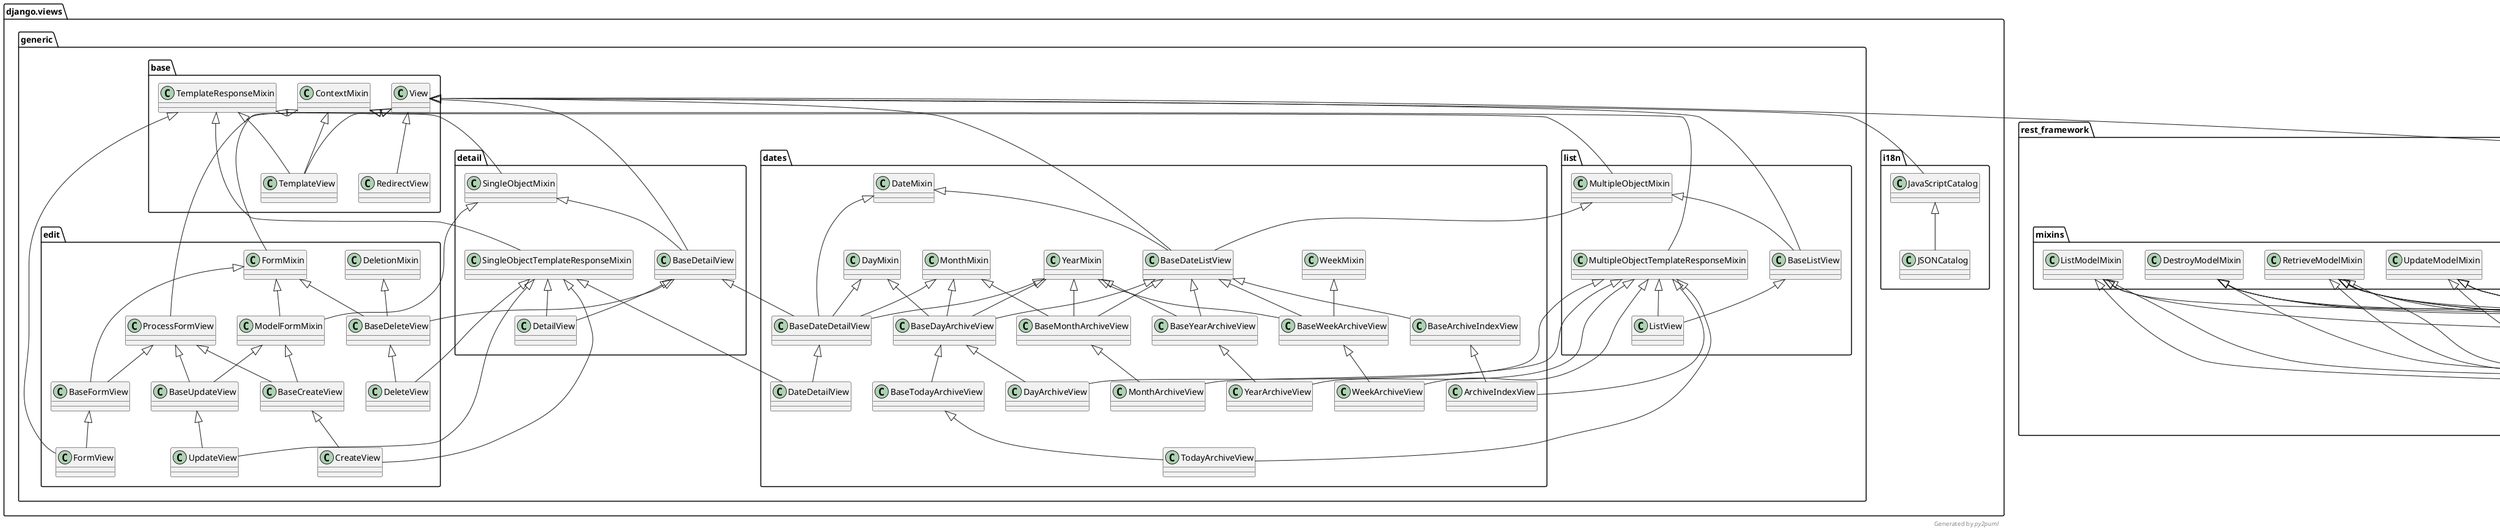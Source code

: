 @startuml all_views
!pragma useIntermediatePackages false

class django.views.generic.base.View {
}
class django.views.generic.base.ContextMixin {
}
class django.views.generic.base.RedirectView {
}
class django.views.generic.base.TemplateResponseMixin {
}
class django.views.generic.base.TemplateView {
}
class django.views.generic.dates.ArchiveIndexView {
}
class django.views.generic.dates.BaseArchiveIndexView {
}
class django.views.generic.dates.BaseDateDetailView {
}
class django.views.generic.dates.BaseDateListView {
}
class django.views.generic.dates.BaseDayArchiveView {
}
class django.views.generic.detail.BaseDetailView {
}
class django.views.generic.dates.BaseMonthArchiveView {
}
class django.views.generic.dates.BaseTodayArchiveView {
}
class django.views.generic.dates.BaseWeekArchiveView {
}
class django.views.generic.dates.BaseYearArchiveView {
}
class django.views.generic.dates.DateDetailView {
}
class django.views.generic.dates.DateMixin {
}
class django.views.generic.dates.DayArchiveView {
}
class django.views.generic.dates.DayMixin {
}
class django.views.generic.dates.MonthArchiveView {
}
class django.views.generic.dates.MonthMixin {
}
class django.views.generic.list.MultipleObjectMixin {
}
class django.views.generic.list.MultipleObjectTemplateResponseMixin {
}
class django.views.generic.detail.SingleObjectTemplateResponseMixin {
}
class django.views.generic.dates.TodayArchiveView {
}
class django.views.generic.dates.WeekArchiveView {
}
class django.views.generic.dates.WeekMixin {
}
class django.views.generic.dates.YearArchiveView {
}
class django.views.generic.dates.YearMixin {
}
class django.views.generic.detail.DetailView {
}
class django.views.generic.detail.SingleObjectMixin {
}
class django.views.generic.edit.BaseCreateView {
}
class django.views.generic.edit.BaseDeleteView {
}
class django.views.generic.edit.BaseFormView {
}
class django.views.generic.edit.BaseUpdateView {
}
class django.views.generic.edit.CreateView {
}
class django.views.generic.edit.DeleteView {
}
class django.views.generic.edit.DeletionMixin {
}
class django.views.generic.edit.FormMixin {
}
class django.views.generic.edit.FormView {
}
class django.views.generic.edit.ModelFormMixin {
}
class django.views.generic.edit.ProcessFormView {
}
class django.views.generic.edit.UpdateView {
}
class django.views.generic.list.BaseListView {
}
class django.views.generic.list.ListView {
}
class django.views.i18n.JSONCatalog {
}
class django.views.i18n.JavaScriptCatalog {
}
django.views.generic.base.View <|-- django.views.generic.base.RedirectView
django.views.generic.base.TemplateResponseMixin <|-- django.views.generic.base.TemplateView
django.views.generic.base.ContextMixin <|-- django.views.generic.base.TemplateView
django.views.generic.base.View <|-- django.views.generic.base.TemplateView
django.views.generic.list.MultipleObjectTemplateResponseMixin <|-- django.views.generic.dates.ArchiveIndexView
django.views.generic.dates.BaseArchiveIndexView <|-- django.views.generic.dates.ArchiveIndexView
django.views.generic.dates.BaseDateListView <|-- django.views.generic.dates.BaseArchiveIndexView
django.views.generic.dates.YearMixin <|-- django.views.generic.dates.BaseDateDetailView
django.views.generic.dates.MonthMixin <|-- django.views.generic.dates.BaseDateDetailView
django.views.generic.dates.DayMixin <|-- django.views.generic.dates.BaseDateDetailView
django.views.generic.dates.DateMixin <|-- django.views.generic.dates.BaseDateDetailView
django.views.generic.detail.BaseDetailView <|-- django.views.generic.dates.BaseDateDetailView
django.views.generic.list.MultipleObjectMixin <|-- django.views.generic.dates.BaseDateListView
django.views.generic.dates.DateMixin <|-- django.views.generic.dates.BaseDateListView
django.views.generic.base.View <|-- django.views.generic.dates.BaseDateListView
django.views.generic.dates.YearMixin <|-- django.views.generic.dates.BaseDayArchiveView
django.views.generic.dates.MonthMixin <|-- django.views.generic.dates.BaseDayArchiveView
django.views.generic.dates.DayMixin <|-- django.views.generic.dates.BaseDayArchiveView
django.views.generic.dates.BaseDateListView <|-- django.views.generic.dates.BaseDayArchiveView
django.views.generic.detail.SingleObjectMixin <|-- django.views.generic.detail.BaseDetailView
django.views.generic.base.View <|-- django.views.generic.detail.BaseDetailView
django.views.generic.dates.YearMixin <|-- django.views.generic.dates.BaseMonthArchiveView
django.views.generic.dates.MonthMixin <|-- django.views.generic.dates.BaseMonthArchiveView
django.views.generic.dates.BaseDateListView <|-- django.views.generic.dates.BaseMonthArchiveView
django.views.generic.dates.BaseDayArchiveView <|-- django.views.generic.dates.BaseTodayArchiveView
django.views.generic.dates.YearMixin <|-- django.views.generic.dates.BaseWeekArchiveView
django.views.generic.dates.WeekMixin <|-- django.views.generic.dates.BaseWeekArchiveView
django.views.generic.dates.BaseDateListView <|-- django.views.generic.dates.BaseWeekArchiveView
django.views.generic.dates.YearMixin <|-- django.views.generic.dates.BaseYearArchiveView
django.views.generic.dates.BaseDateListView <|-- django.views.generic.dates.BaseYearArchiveView
django.views.generic.detail.SingleObjectTemplateResponseMixin <|-- django.views.generic.dates.DateDetailView
django.views.generic.dates.BaseDateDetailView <|-- django.views.generic.dates.DateDetailView
django.views.generic.list.MultipleObjectTemplateResponseMixin <|-- django.views.generic.dates.DayArchiveView
django.views.generic.dates.BaseDayArchiveView <|-- django.views.generic.dates.DayArchiveView
django.views.generic.list.MultipleObjectTemplateResponseMixin <|-- django.views.generic.dates.MonthArchiveView
django.views.generic.dates.BaseMonthArchiveView <|-- django.views.generic.dates.MonthArchiveView
django.views.generic.base.ContextMixin <|-- django.views.generic.list.MultipleObjectMixin
django.views.generic.base.TemplateResponseMixin <|-- django.views.generic.list.MultipleObjectTemplateResponseMixin
django.views.generic.base.TemplateResponseMixin <|-- django.views.generic.detail.SingleObjectTemplateResponseMixin
django.views.generic.list.MultipleObjectTemplateResponseMixin <|-- django.views.generic.dates.TodayArchiveView
django.views.generic.dates.BaseTodayArchiveView <|-- django.views.generic.dates.TodayArchiveView
django.views.generic.list.MultipleObjectTemplateResponseMixin <|-- django.views.generic.dates.WeekArchiveView
django.views.generic.dates.BaseWeekArchiveView <|-- django.views.generic.dates.WeekArchiveView
django.views.generic.list.MultipleObjectTemplateResponseMixin <|-- django.views.generic.dates.YearArchiveView
django.views.generic.dates.BaseYearArchiveView <|-- django.views.generic.dates.YearArchiveView
django.views.generic.detail.SingleObjectTemplateResponseMixin <|-- django.views.generic.detail.DetailView
django.views.generic.detail.BaseDetailView <|-- django.views.generic.detail.DetailView
django.views.generic.base.ContextMixin <|-- django.views.generic.detail.SingleObjectMixin
django.views.generic.edit.ModelFormMixin <|-- django.views.generic.edit.BaseCreateView
django.views.generic.edit.ProcessFormView <|-- django.views.generic.edit.BaseCreateView
django.views.generic.edit.DeletionMixin <|-- django.views.generic.edit.BaseDeleteView
django.views.generic.edit.FormMixin <|-- django.views.generic.edit.BaseDeleteView
django.views.generic.detail.BaseDetailView <|-- django.views.generic.edit.BaseDeleteView
django.views.generic.edit.FormMixin <|-- django.views.generic.edit.BaseFormView
django.views.generic.edit.ProcessFormView <|-- django.views.generic.edit.BaseFormView
django.views.generic.edit.ModelFormMixin <|-- django.views.generic.edit.BaseUpdateView
django.views.generic.edit.ProcessFormView <|-- django.views.generic.edit.BaseUpdateView
django.views.generic.detail.SingleObjectTemplateResponseMixin <|-- django.views.generic.edit.CreateView
django.views.generic.edit.BaseCreateView <|-- django.views.generic.edit.CreateView
django.views.generic.detail.SingleObjectTemplateResponseMixin <|-- django.views.generic.edit.DeleteView
django.views.generic.edit.BaseDeleteView <|-- django.views.generic.edit.DeleteView
django.views.generic.base.ContextMixin <|-- django.views.generic.edit.FormMixin
django.views.generic.base.TemplateResponseMixin <|-- django.views.generic.edit.FormView
django.views.generic.edit.BaseFormView <|-- django.views.generic.edit.FormView
django.views.generic.edit.FormMixin <|-- django.views.generic.edit.ModelFormMixin
django.views.generic.detail.SingleObjectMixin <|-- django.views.generic.edit.ModelFormMixin
django.views.generic.base.View <|-- django.views.generic.edit.ProcessFormView
django.views.generic.detail.SingleObjectTemplateResponseMixin <|-- django.views.generic.edit.UpdateView
django.views.generic.edit.BaseUpdateView <|-- django.views.generic.edit.UpdateView
django.views.generic.list.MultipleObjectMixin <|-- django.views.generic.list.BaseListView
django.views.generic.base.View <|-- django.views.generic.list.BaseListView
django.views.generic.list.MultipleObjectTemplateResponseMixin <|-- django.views.generic.list.ListView
django.views.generic.list.BaseListView <|-- django.views.generic.list.ListView
django.views.i18n.JavaScriptCatalog <|-- django.views.i18n.JSONCatalog
django.views.generic.base.View <|-- django.views.i18n.JavaScriptCatalog





class rest_framework.views.APIView {
}
footer Generated by //py2puml//
django.views.generic.base.View <|-- rest_framework.views.APIView 






class rest_framework.generics.CreateAPIView {
}
class rest_framework.generics.DestroyAPIView {
}
class rest_framework.generics.GenericAPIView {
}
class rest_framework.generics.ListAPIView {
}
class rest_framework.generics.ListCreateAPIView {
}
class rest_framework.generics.RetrieveAPIView {
}
class rest_framework.generics.RetrieveDestroyAPIView {
}
class rest_framework.generics.RetrieveUpdateAPIView {
}
class rest_framework.generics.RetrieveUpdateDestroyAPIView {
}
class rest_framework.generics.UpdateAPIView {
}
rest_framework.generics.GenericAPIView <|-- rest_framework.generics.CreateAPIView
rest_framework.generics.GenericAPIView <|-- rest_framework.generics.DestroyAPIView
rest_framework.generics.GenericAPIView <|-- rest_framework.generics.ListAPIView
rest_framework.generics.GenericAPIView <|-- rest_framework.generics.ListCreateAPIView
rest_framework.generics.GenericAPIView <|-- rest_framework.generics.RetrieveAPIView
rest_framework.generics.GenericAPIView <|-- rest_framework.generics.RetrieveDestroyAPIView
rest_framework.generics.GenericAPIView <|-- rest_framework.generics.RetrieveUpdateAPIView
rest_framework.generics.GenericAPIView <|-- rest_framework.generics.RetrieveUpdateDestroyAPIView
rest_framework.generics.GenericAPIView <|-- rest_framework.generics.UpdateAPIView
rest_framework.views.APIView <|-- rest_framework.generics.GenericAPIView
rest_framework.mixins.CreateModelMixin <|-- rest_framework.generics.CreateAPIView
rest_framework.mixins.ListModelMixin <|-- rest_framework.generics.ListAPIView
rest_framework.mixins.RetrieveModelMixin <|-- rest_framework.generics.RetrieveAPIView
rest_framework.mixins.DestroyModelMixin <|-- rest_framework.generics.DestroyAPIView
rest_framework.mixins.UpdateModelMixin <|-- rest_framework.generics.UpdateAPIView
rest_framework.mixins.ListModelMixin <|-- rest_framework.generics.ListCreateAPIView
rest_framework.mixins.CreateModelMixin <|-- rest_framework.generics.ListCreateAPIView
rest_framework.mixins.UpdateModelMixin <|-- rest_framework.generics.RetrieveUpdateAPIView
rest_framework.mixins.RetrieveModelMixin <|-- rest_framework.generics.RetrieveUpdateAPIView
rest_framework.mixins.RetrieveModelMixin <|-- rest_framework.generics.RetrieveDestroyAPIView
rest_framework.mixins.DestroyModelMixin <|-- rest_framework.generics.RetrieveDestroyAPIView
rest_framework.mixins.RetrieveModelMixin <|-- rest_framework.generics.RetrieveUpdateDestroyAPIView
rest_framework.mixins.UpdateModelMixin <|-- rest_framework.generics.RetrieveUpdateDestroyAPIView
rest_framework.mixins.DestroyModelMixin <|-- rest_framework.generics.RetrieveUpdateDestroyAPIView



class rest_framework.mixins.CreateModelMixin {
}
class rest_framework.mixins.DestroyModelMixin {
}
class rest_framework.mixins.ListModelMixin {
}
class rest_framework.mixins.RetrieveModelMixin {
}
class rest_framework.mixins.UpdateModelMixin {
}


class rest_framework.viewsets.GenericViewSet {
}
class rest_framework.viewsets.ModelViewSet {
}
class rest_framework.viewsets.ReadOnlyModelViewSet {
}
class rest_framework.viewsets.ViewSet {
}
class rest_framework.viewsets.ViewSetMixin {
}
rest_framework.viewsets.ViewSetMixin <|-- rest_framework.viewsets.GenericViewSet
rest_framework.generics.GenericAPIView <|-- rest_framework.viewsets.GenericViewSet
rest_framework.viewsets.GenericViewSet <|-- rest_framework.viewsets.ModelViewSet
rest_framework.mixins.CreateModelMixin <|-- rest_framework.viewsets.ModelViewSet
rest_framework.mixins.RetrieveModelMixin <|-- rest_framework.viewsets.ModelViewSet
rest_framework.mixins.UpdateModelMixin <|-- rest_framework.viewsets.ModelViewSet
rest_framework.mixins.DestroyModelMixin <|-- rest_framework.viewsets.ModelViewSet
rest_framework.mixins.ListModelMixin <|-- rest_framework.viewsets.ModelViewSet
rest_framework.viewsets.GenericViewSet <|-- rest_framework.viewsets.ReadOnlyModelViewSet
rest_framework.mixins.RetrieveModelMixin <|-- rest_framework.viewsets.ReadOnlyModelViewSet
rest_framework.mixins.ListModelMixin <|-- rest_framework.viewsets.ReadOnlyModelViewSet
rest_framework.viewsets.ViewSetMixin <|-- rest_framework.viewsets.ViewSet
rest_framework.views.APIView <|-- rest_framework.viewsets.ViewSet


footer Generated by //py2puml//
@enduml
